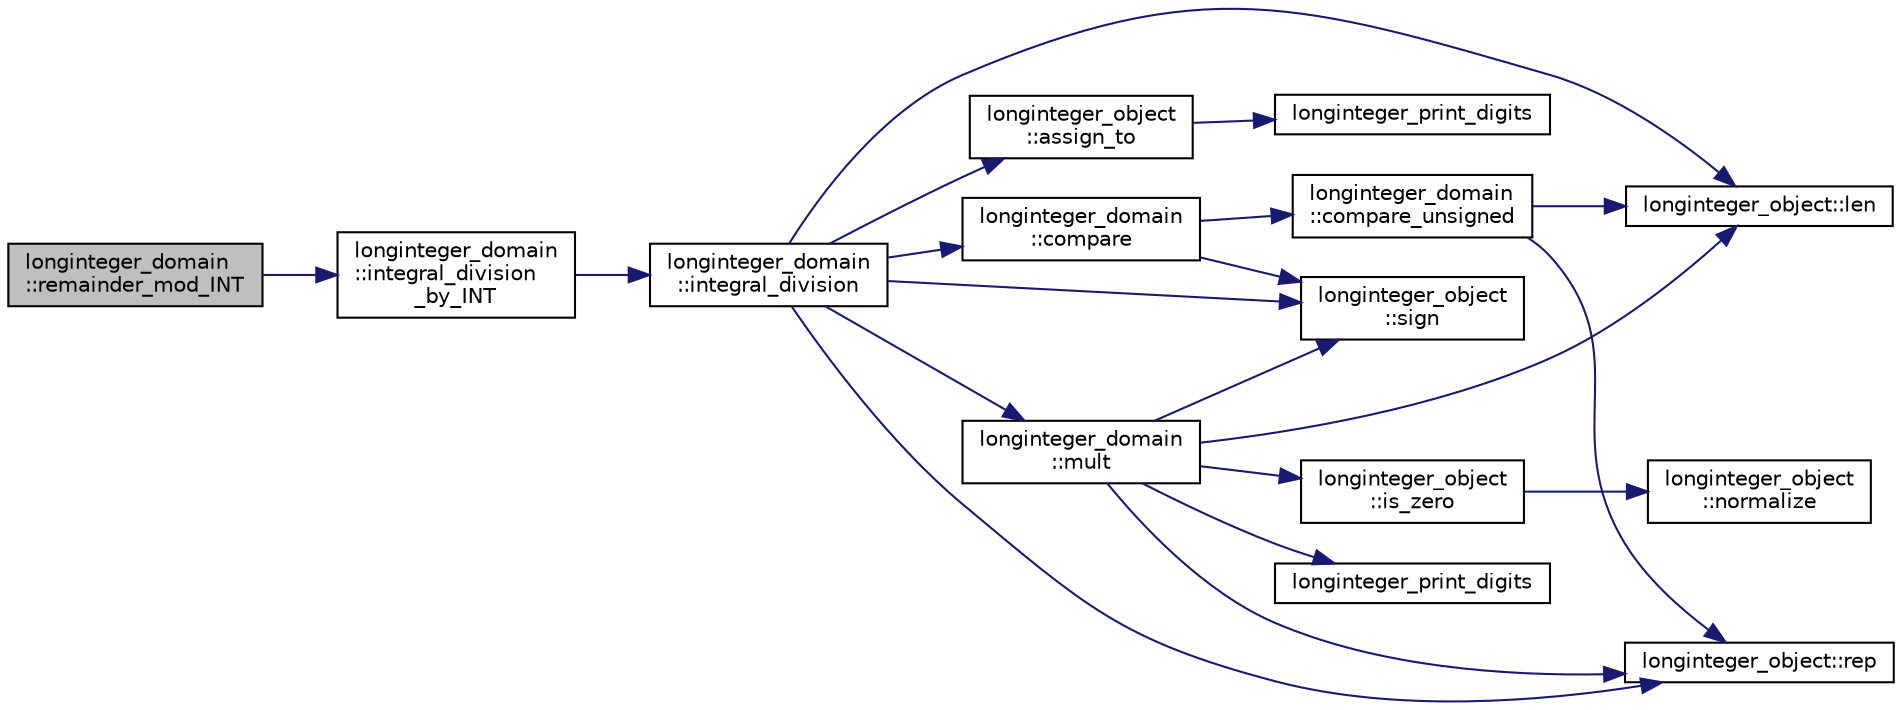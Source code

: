 digraph "longinteger_domain::remainder_mod_INT"
{
  edge [fontname="Helvetica",fontsize="10",labelfontname="Helvetica",labelfontsize="10"];
  node [fontname="Helvetica",fontsize="10",shape=record];
  rankdir="LR";
  Node682 [label="longinteger_domain\l::remainder_mod_INT",height=0.2,width=0.4,color="black", fillcolor="grey75", style="filled", fontcolor="black"];
  Node682 -> Node683 [color="midnightblue",fontsize="10",style="solid",fontname="Helvetica"];
  Node683 [label="longinteger_domain\l::integral_division\l_by_INT",height=0.2,width=0.4,color="black", fillcolor="white", style="filled",URL="$d2/d7a/classlonginteger__domain.html#a5184e0be0edaa5f5de9f332b033d66d1"];
  Node683 -> Node684 [color="midnightblue",fontsize="10",style="solid",fontname="Helvetica"];
  Node684 [label="longinteger_domain\l::integral_division",height=0.2,width=0.4,color="black", fillcolor="white", style="filled",URL="$d2/d7a/classlonginteger__domain.html#a1ecbac0518646945d9633a86844846aa"];
  Node684 -> Node685 [color="midnightblue",fontsize="10",style="solid",fontname="Helvetica"];
  Node685 [label="longinteger_object\l::sign",height=0.2,width=0.4,color="black", fillcolor="white", style="filled",URL="$dd/d7e/classlonginteger__object.html#ab69549d0bd669e44d776f14ab1a0a344"];
  Node684 -> Node686 [color="midnightblue",fontsize="10",style="solid",fontname="Helvetica"];
  Node686 [label="longinteger_domain\l::compare",height=0.2,width=0.4,color="black", fillcolor="white", style="filled",URL="$d2/d7a/classlonginteger__domain.html#a6780a80b91bf044dde737578b2e19a02"];
  Node686 -> Node685 [color="midnightblue",fontsize="10",style="solid",fontname="Helvetica"];
  Node686 -> Node687 [color="midnightblue",fontsize="10",style="solid",fontname="Helvetica"];
  Node687 [label="longinteger_domain\l::compare_unsigned",height=0.2,width=0.4,color="black", fillcolor="white", style="filled",URL="$d2/d7a/classlonginteger__domain.html#ad4328779ebda00cbf85f5bddcc1a125f"];
  Node687 -> Node688 [color="midnightblue",fontsize="10",style="solid",fontname="Helvetica"];
  Node688 [label="longinteger_object::len",height=0.2,width=0.4,color="black", fillcolor="white", style="filled",URL="$dd/d7e/classlonginteger__object.html#a0bfeae35be8a6fd44ed7f76413596ab1"];
  Node687 -> Node689 [color="midnightblue",fontsize="10",style="solid",fontname="Helvetica"];
  Node689 [label="longinteger_object::rep",height=0.2,width=0.4,color="black", fillcolor="white", style="filled",URL="$dd/d7e/classlonginteger__object.html#a3ecaf12738cc721d281c416503f241e2"];
  Node684 -> Node690 [color="midnightblue",fontsize="10",style="solid",fontname="Helvetica"];
  Node690 [label="longinteger_object\l::assign_to",height=0.2,width=0.4,color="black", fillcolor="white", style="filled",URL="$dd/d7e/classlonginteger__object.html#a891b9d0947bfce181245ab5cffe9482a"];
  Node690 -> Node691 [color="midnightblue",fontsize="10",style="solid",fontname="Helvetica"];
  Node691 [label="longinteger_print_digits",height=0.2,width=0.4,color="black", fillcolor="white", style="filled",URL="$de/dc5/algebra__and__number__theory_8h.html#ac2bac7b12f5b6440b8dad275cd7a157d"];
  Node684 -> Node692 [color="midnightblue",fontsize="10",style="solid",fontname="Helvetica"];
  Node692 [label="longinteger_domain\l::mult",height=0.2,width=0.4,color="black", fillcolor="white", style="filled",URL="$d2/d7a/classlonginteger__domain.html#add02b012364cf88ba81d81930b284c35"];
  Node692 -> Node693 [color="midnightblue",fontsize="10",style="solid",fontname="Helvetica"];
  Node693 [label="longinteger_object\l::is_zero",height=0.2,width=0.4,color="black", fillcolor="white", style="filled",URL="$dd/d7e/classlonginteger__object.html#a0946732d08e5180a00480f4c40667101"];
  Node693 -> Node694 [color="midnightblue",fontsize="10",style="solid",fontname="Helvetica"];
  Node694 [label="longinteger_object\l::normalize",height=0.2,width=0.4,color="black", fillcolor="white", style="filled",URL="$dd/d7e/classlonginteger__object.html#ae27040d862a5624e98fc9582daa889ee"];
  Node692 -> Node685 [color="midnightblue",fontsize="10",style="solid",fontname="Helvetica"];
  Node692 -> Node688 [color="midnightblue",fontsize="10",style="solid",fontname="Helvetica"];
  Node692 -> Node695 [color="midnightblue",fontsize="10",style="solid",fontname="Helvetica"];
  Node695 [label="longinteger_print_digits",height=0.2,width=0.4,color="black", fillcolor="white", style="filled",URL="$d6/d94/longinteger__domain_8_c.html#ac2bac7b12f5b6440b8dad275cd7a157d"];
  Node692 -> Node689 [color="midnightblue",fontsize="10",style="solid",fontname="Helvetica"];
  Node684 -> Node688 [color="midnightblue",fontsize="10",style="solid",fontname="Helvetica"];
  Node684 -> Node689 [color="midnightblue",fontsize="10",style="solid",fontname="Helvetica"];
}
